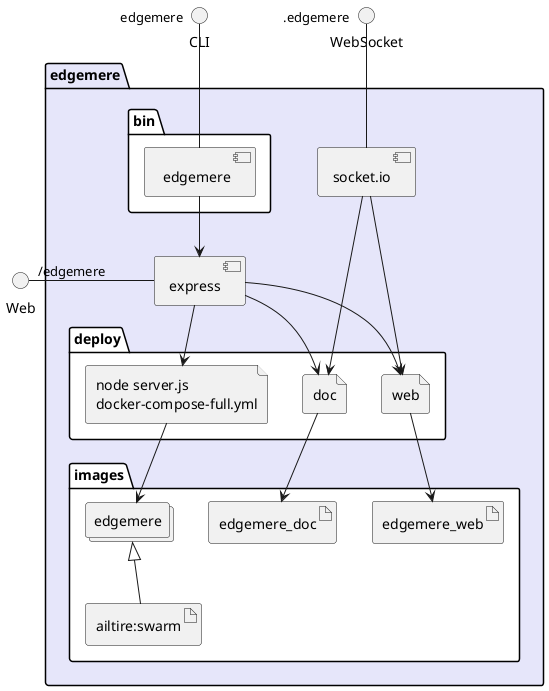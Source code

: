 @startuml
  interface CLI
  interface Web
  interface WebSocket
package "edgemere" #lavender {
  component express as REST
  component socket.io as socket
  folder bin #ffffff {
    component " edgemere" as binName
  }
  binName --> REST

  folder deploy #ffffff {
      file "node server.js\ndocker-compose-full.yml" as edgemere_container
      REST --> edgemere_container

  
    file "web" as web_container
    REST --> web_container
    socket ---> web_container
  
    file "doc" as doc_container
    REST --> doc_container
    socket ---> doc_container
  
  }
  folder images #ffffff {
    collections "edgemere" as edgemereimage
    artifact "ailtire:swarm" as ailtireswarm
    edgemereimage <|-- ailtireswarm
    edgemere_container --> edgemereimage

  
      artifact edgemere_web
      web_container --> edgemere_web
    
      artifact edgemere_doc
      doc_container --> edgemere_doc
    
  }
}
CLI " edgemere" -- binName
Web "/edgemere" - REST
WebSocket ".edgemere" -- socket

@enduml
